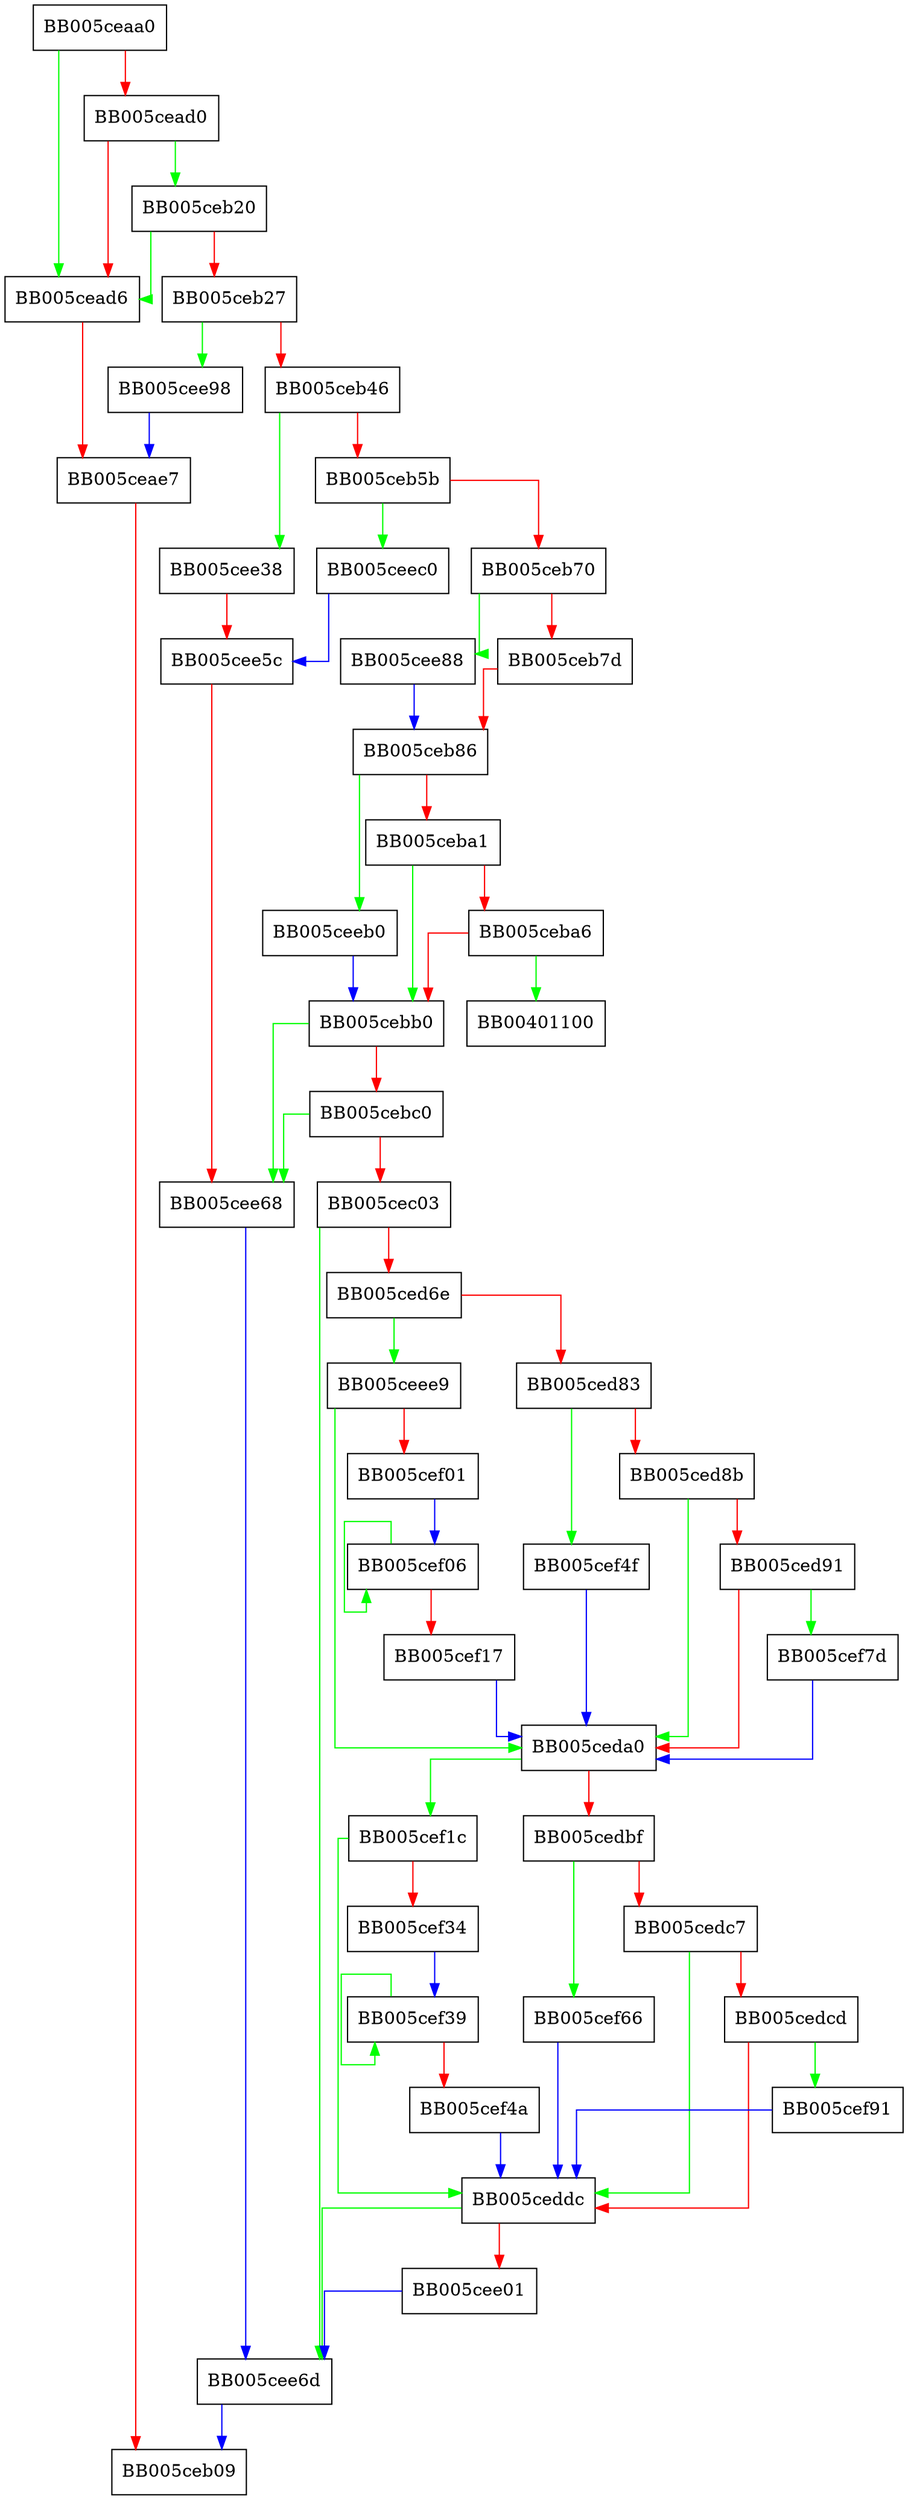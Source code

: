 digraph PKCS5_PBE_keyivgen_ex {
  node [shape="box"];
  graph [splines=ortho];
  BB005ceaa0 -> BB005cead6 [color="green"];
  BB005ceaa0 -> BB005cead0 [color="red"];
  BB005cead0 -> BB005ceb20 [color="green"];
  BB005cead0 -> BB005cead6 [color="red"];
  BB005cead6 -> BB005ceae7 [color="red"];
  BB005ceae7 -> BB005ceb09 [color="red"];
  BB005ceb20 -> BB005cead6 [color="green"];
  BB005ceb20 -> BB005ceb27 [color="red"];
  BB005ceb27 -> BB005cee98 [color="green"];
  BB005ceb27 -> BB005ceb46 [color="red"];
  BB005ceb46 -> BB005cee38 [color="green"];
  BB005ceb46 -> BB005ceb5b [color="red"];
  BB005ceb5b -> BB005ceec0 [color="green"];
  BB005ceb5b -> BB005ceb70 [color="red"];
  BB005ceb70 -> BB005cee88 [color="green"];
  BB005ceb70 -> BB005ceb7d [color="red"];
  BB005ceb7d -> BB005ceb86 [color="red"];
  BB005ceb86 -> BB005ceeb0 [color="green"];
  BB005ceb86 -> BB005ceba1 [color="red"];
  BB005ceba1 -> BB005cebb0 [color="green"];
  BB005ceba1 -> BB005ceba6 [color="red"];
  BB005ceba6 -> BB00401100 [color="green"];
  BB005ceba6 -> BB005cebb0 [color="red"];
  BB005cebb0 -> BB005cee68 [color="green"];
  BB005cebb0 -> BB005cebc0 [color="red"];
  BB005cebc0 -> BB005cee68 [color="green"];
  BB005cebc0 -> BB005cec03 [color="red"];
  BB005cec03 -> BB005cee6d [color="green"];
  BB005cec03 -> BB005ced6e [color="red"];
  BB005ced6e -> BB005ceee9 [color="green"];
  BB005ced6e -> BB005ced83 [color="red"];
  BB005ced83 -> BB005cef4f [color="green"];
  BB005ced83 -> BB005ced8b [color="red"];
  BB005ced8b -> BB005ceda0 [color="green"];
  BB005ced8b -> BB005ced91 [color="red"];
  BB005ced91 -> BB005cef7d [color="green"];
  BB005ced91 -> BB005ceda0 [color="red"];
  BB005ceda0 -> BB005cef1c [color="green"];
  BB005ceda0 -> BB005cedbf [color="red"];
  BB005cedbf -> BB005cef66 [color="green"];
  BB005cedbf -> BB005cedc7 [color="red"];
  BB005cedc7 -> BB005ceddc [color="green"];
  BB005cedc7 -> BB005cedcd [color="red"];
  BB005cedcd -> BB005cef91 [color="green"];
  BB005cedcd -> BB005ceddc [color="red"];
  BB005ceddc -> BB005cee6d [color="green"];
  BB005ceddc -> BB005cee01 [color="red"];
  BB005cee01 -> BB005cee6d [color="blue"];
  BB005cee38 -> BB005cee5c [color="red"];
  BB005cee5c -> BB005cee68 [color="red"];
  BB005cee68 -> BB005cee6d [color="blue"];
  BB005cee6d -> BB005ceb09 [color="blue"];
  BB005cee88 -> BB005ceb86 [color="blue"];
  BB005cee98 -> BB005ceae7 [color="blue"];
  BB005ceeb0 -> BB005cebb0 [color="blue"];
  BB005ceec0 -> BB005cee5c [color="blue"];
  BB005ceee9 -> BB005ceda0 [color="green"];
  BB005ceee9 -> BB005cef01 [color="red"];
  BB005cef01 -> BB005cef06 [color="blue"];
  BB005cef06 -> BB005cef06 [color="green"];
  BB005cef06 -> BB005cef17 [color="red"];
  BB005cef17 -> BB005ceda0 [color="blue"];
  BB005cef1c -> BB005ceddc [color="green"];
  BB005cef1c -> BB005cef34 [color="red"];
  BB005cef34 -> BB005cef39 [color="blue"];
  BB005cef39 -> BB005cef39 [color="green"];
  BB005cef39 -> BB005cef4a [color="red"];
  BB005cef4a -> BB005ceddc [color="blue"];
  BB005cef4f -> BB005ceda0 [color="blue"];
  BB005cef66 -> BB005ceddc [color="blue"];
  BB005cef7d -> BB005ceda0 [color="blue"];
  BB005cef91 -> BB005ceddc [color="blue"];
}